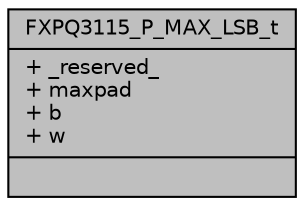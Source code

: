 digraph "FXPQ3115_P_MAX_LSB_t"
{
  edge [fontname="Helvetica",fontsize="10",labelfontname="Helvetica",labelfontsize="10"];
  node [fontname="Helvetica",fontsize="10",shape=record];
  Node1 [label="{FXPQ3115_P_MAX_LSB_t\n|+ _reserved_\l+ maxpad\l+ b\l+ w\l|}",height=0.2,width=0.4,color="black", fillcolor="grey75", style="filled", fontcolor="black"];
}
